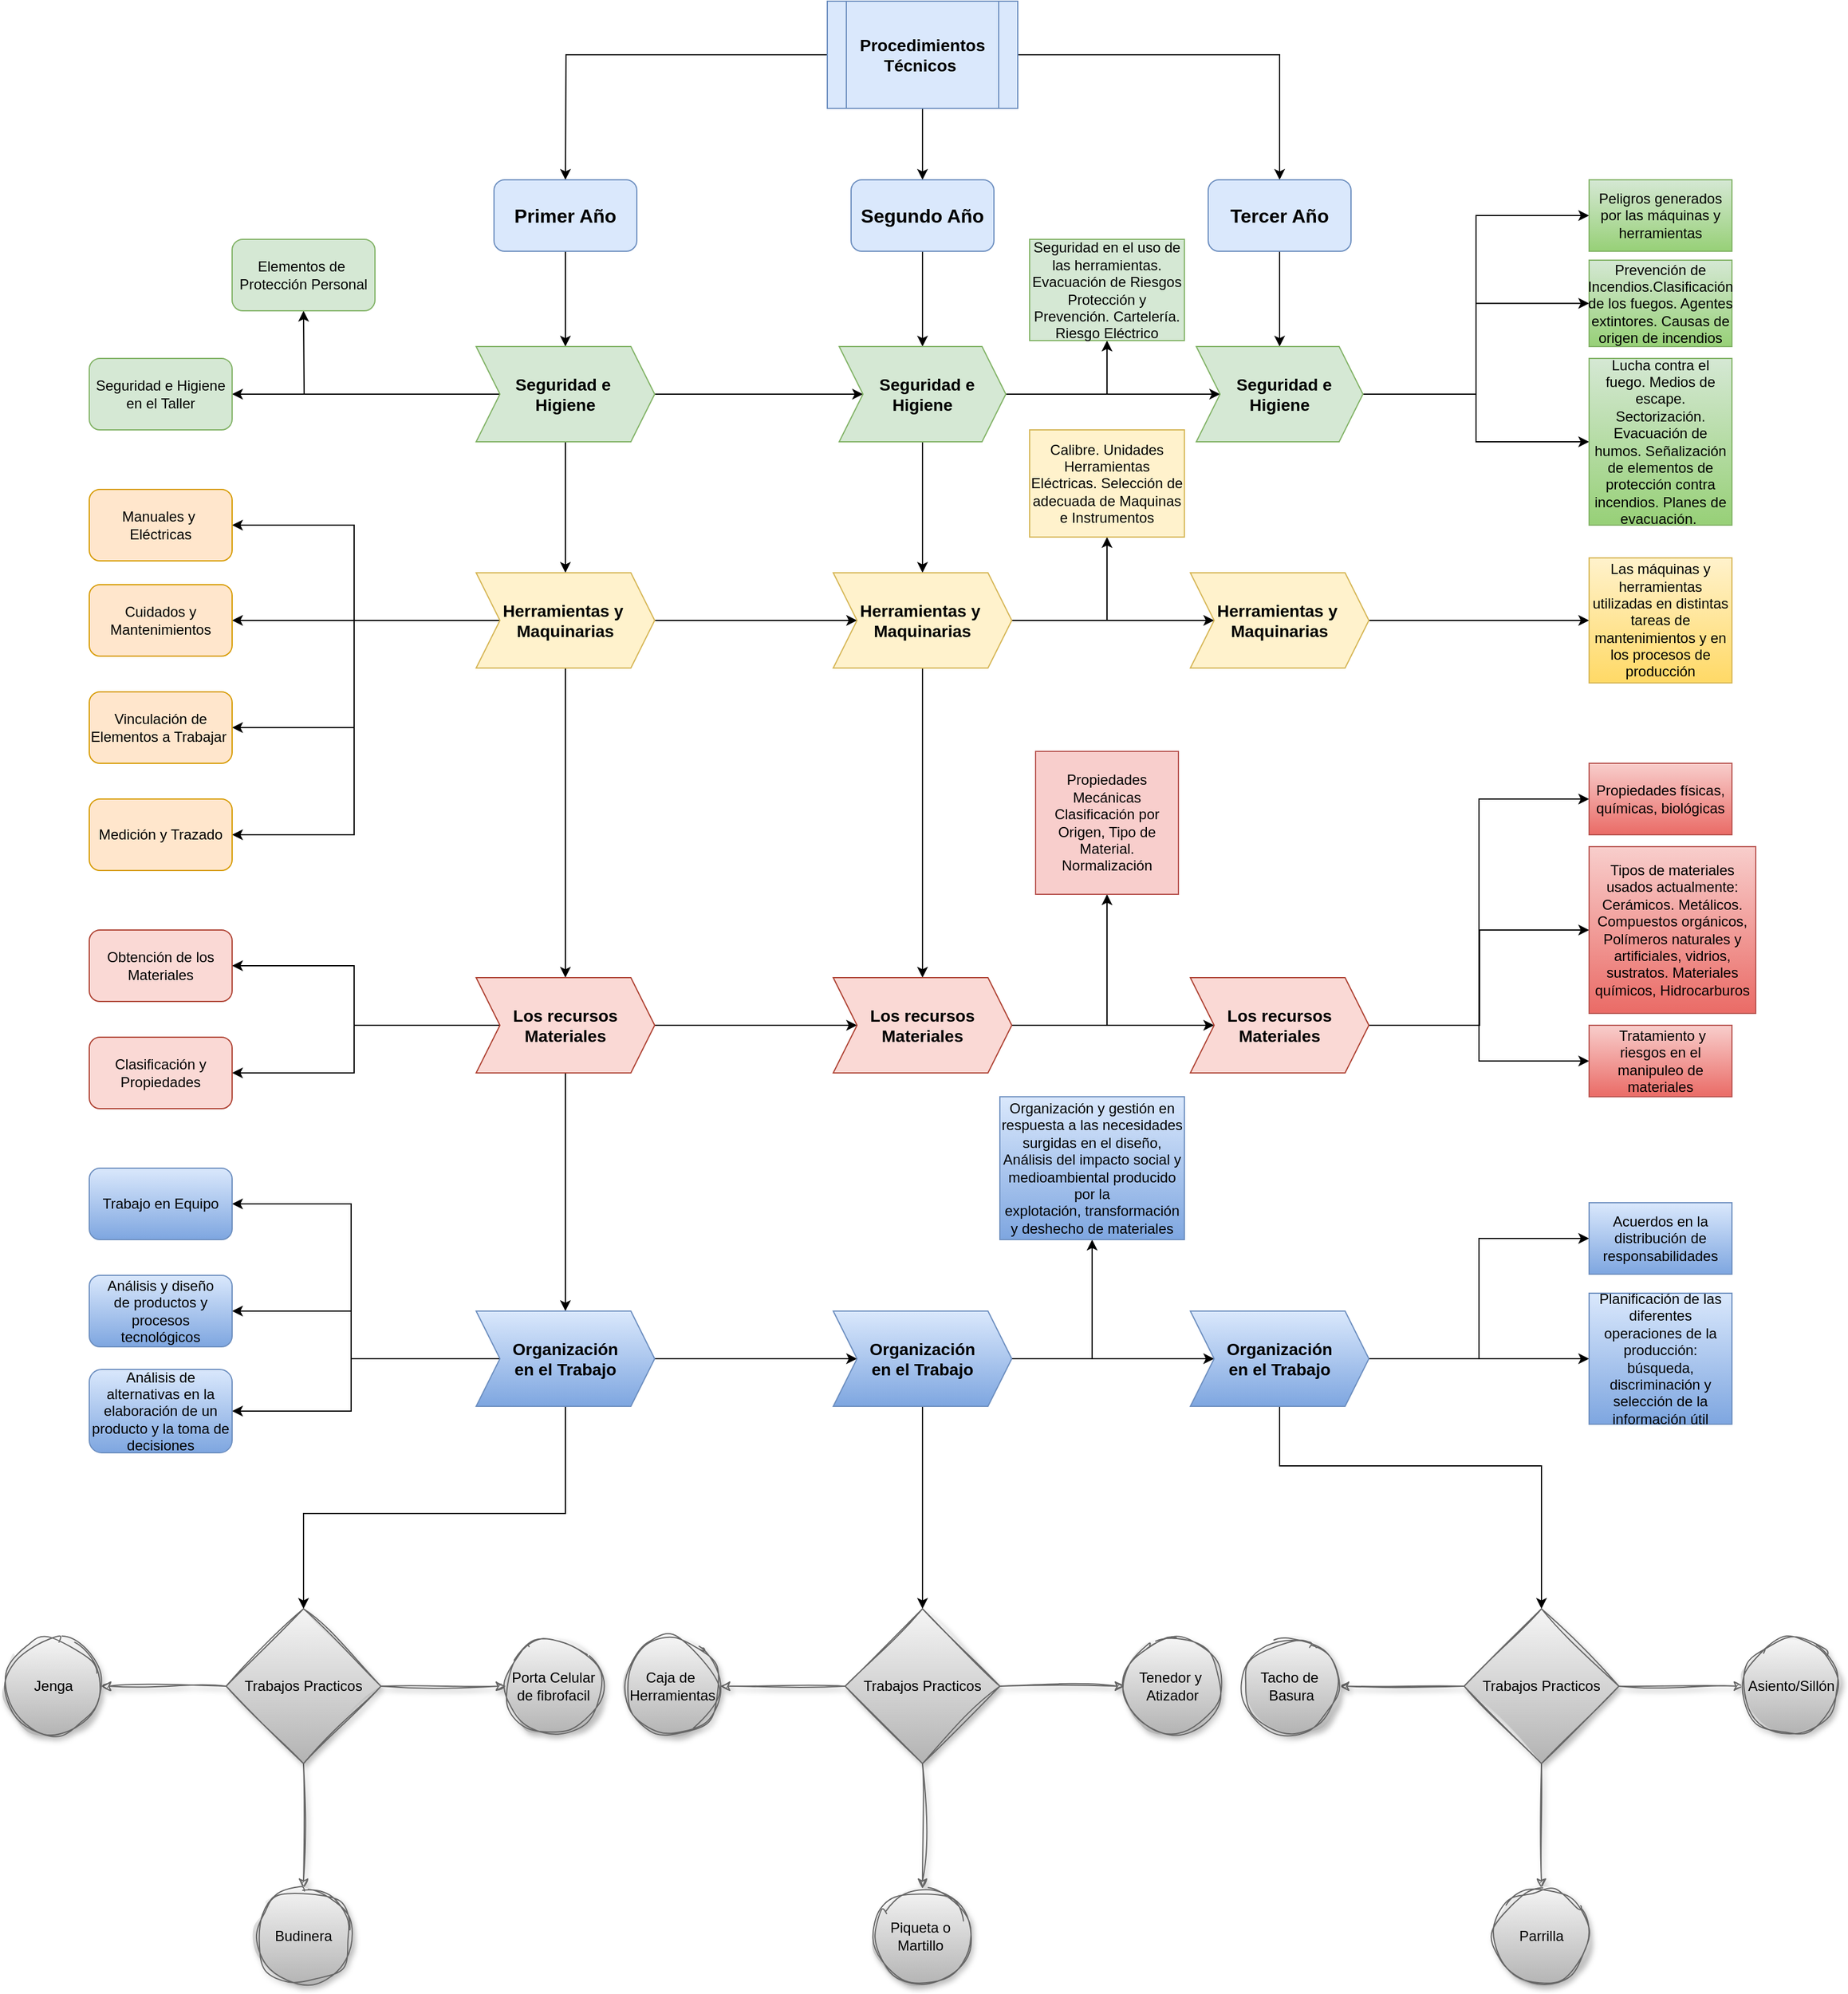<mxfile version="24.0.5" type="device">
  <diagram name="Página-1" id="IAsfNTabQoRcnqSvybvw">
    <mxGraphModel dx="3341" dy="1217" grid="1" gridSize="10" guides="1" tooltips="1" connect="1" arrows="1" fold="1" page="1" pageScale="1" pageWidth="827" pageHeight="1169" background="none" math="0" shadow="0">
      <root>
        <mxCell id="0" />
        <mxCell id="1" parent="0" />
        <mxCell id="_0hRWhvat12emm41GTX_-7" style="edgeStyle=orthogonalEdgeStyle;rounded=0;orthogonalLoop=1;jettySize=auto;html=1;entryX=0.5;entryY=0;entryDx=0;entryDy=0;" edge="1" parent="1" source="_0hRWhvat12emm41GTX_-5">
          <mxGeometry relative="1" as="geometry">
            <mxPoint x="120" y="250" as="targetPoint" />
          </mxGeometry>
        </mxCell>
        <mxCell id="_0hRWhvat12emm41GTX_-11" style="edgeStyle=orthogonalEdgeStyle;rounded=0;orthogonalLoop=1;jettySize=auto;html=1;entryX=0.5;entryY=0;entryDx=0;entryDy=0;" edge="1" parent="1" source="_0hRWhvat12emm41GTX_-5" target="_0hRWhvat12emm41GTX_-10">
          <mxGeometry relative="1" as="geometry" />
        </mxCell>
        <mxCell id="_0hRWhvat12emm41GTX_-12" style="edgeStyle=orthogonalEdgeStyle;rounded=0;orthogonalLoop=1;jettySize=auto;html=1;entryX=0.5;entryY=0;entryDx=0;entryDy=0;" edge="1" parent="1" source="_0hRWhvat12emm41GTX_-5" target="_0hRWhvat12emm41GTX_-9">
          <mxGeometry relative="1" as="geometry" />
        </mxCell>
        <mxCell id="_0hRWhvat12emm41GTX_-5" value="&lt;h3&gt;Procedimientos&lt;br&gt;Técnicos&amp;nbsp;&lt;/h3&gt;" style="shape=process;whiteSpace=wrap;html=1;backgroundOutline=1;fillColor=#dae8fc;strokeColor=#6c8ebf;" vertex="1" parent="1">
          <mxGeometry x="340" y="100" width="160" height="90" as="geometry" />
        </mxCell>
        <mxCell id="_0hRWhvat12emm41GTX_-14" value="" style="edgeStyle=orthogonalEdgeStyle;rounded=0;orthogonalLoop=1;jettySize=auto;html=1;" edge="1" parent="1" source="_0hRWhvat12emm41GTX_-8">
          <mxGeometry relative="1" as="geometry">
            <mxPoint x="120" y="390" as="targetPoint" />
          </mxGeometry>
        </mxCell>
        <mxCell id="_0hRWhvat12emm41GTX_-8" value="&lt;h4&gt;&lt;font style=&quot;font-size: 16px;&quot;&gt;Primer Año&lt;/font&gt;&lt;/h4&gt;" style="rounded=1;whiteSpace=wrap;html=1;fillColor=#dae8fc;strokeColor=#6c8ebf;" vertex="1" parent="1">
          <mxGeometry x="60" y="250" width="120" height="60" as="geometry" />
        </mxCell>
        <mxCell id="_0hRWhvat12emm41GTX_-19" value="" style="edgeStyle=orthogonalEdgeStyle;rounded=0;orthogonalLoop=1;jettySize=auto;html=1;" edge="1" parent="1" source="_0hRWhvat12emm41GTX_-9" target="_0hRWhvat12emm41GTX_-16">
          <mxGeometry relative="1" as="geometry" />
        </mxCell>
        <mxCell id="_0hRWhvat12emm41GTX_-9" value="&lt;h4&gt;&lt;font style=&quot;font-size: 16px;&quot;&gt;Segundo Año&lt;/font&gt;&lt;/h4&gt;" style="rounded=1;whiteSpace=wrap;html=1;fillColor=#dae8fc;strokeColor=#6c8ebf;" vertex="1" parent="1">
          <mxGeometry x="360" y="250" width="120" height="60" as="geometry" />
        </mxCell>
        <mxCell id="_0hRWhvat12emm41GTX_-85" value="" style="edgeStyle=orthogonalEdgeStyle;rounded=0;orthogonalLoop=1;jettySize=auto;html=1;" edge="1" parent="1" source="_0hRWhvat12emm41GTX_-10" target="_0hRWhvat12emm41GTX_-84">
          <mxGeometry relative="1" as="geometry" />
        </mxCell>
        <mxCell id="_0hRWhvat12emm41GTX_-10" value="&lt;h4&gt;&lt;font style=&quot;font-size: 16px;&quot;&gt;Tercer Año&lt;/font&gt;&lt;/h4&gt;" style="rounded=1;whiteSpace=wrap;html=1;fillColor=#dae8fc;strokeColor=#6c8ebf;" vertex="1" parent="1">
          <mxGeometry x="660" y="250" width="120" height="60" as="geometry" />
        </mxCell>
        <mxCell id="_0hRWhvat12emm41GTX_-22" value="" style="edgeStyle=orthogonalEdgeStyle;rounded=0;orthogonalLoop=1;jettySize=auto;html=1;" edge="1" parent="1" source="_0hRWhvat12emm41GTX_-15">
          <mxGeometry relative="1" as="geometry">
            <mxPoint x="-100" y="360" as="targetPoint" />
          </mxGeometry>
        </mxCell>
        <mxCell id="_0hRWhvat12emm41GTX_-27" style="edgeStyle=orthogonalEdgeStyle;rounded=0;orthogonalLoop=1;jettySize=auto;html=1;" edge="1" parent="1" source="_0hRWhvat12emm41GTX_-15" target="_0hRWhvat12emm41GTX_-26">
          <mxGeometry relative="1" as="geometry" />
        </mxCell>
        <mxCell id="_0hRWhvat12emm41GTX_-29" value="" style="edgeStyle=orthogonalEdgeStyle;rounded=0;orthogonalLoop=1;jettySize=auto;html=1;" edge="1" parent="1" source="_0hRWhvat12emm41GTX_-15" target="_0hRWhvat12emm41GTX_-28">
          <mxGeometry relative="1" as="geometry" />
        </mxCell>
        <mxCell id="_0hRWhvat12emm41GTX_-30" style="edgeStyle=orthogonalEdgeStyle;rounded=0;orthogonalLoop=1;jettySize=auto;html=1;" edge="1" parent="1" source="_0hRWhvat12emm41GTX_-15" target="_0hRWhvat12emm41GTX_-16">
          <mxGeometry relative="1" as="geometry" />
        </mxCell>
        <mxCell id="_0hRWhvat12emm41GTX_-15" value="&lt;div style=&quot;font-size: 14px;&quot;&gt;&lt;b&gt;Seguridad e&amp;nbsp;&lt;/b&gt;&lt;/div&gt;&lt;div style=&quot;font-size: 14px;&quot;&gt;&lt;b&gt;Higiene&lt;/b&gt;&lt;/div&gt;" style="shape=step;perimeter=stepPerimeter;whiteSpace=wrap;html=1;fixedSize=1;align=center;fillColor=#d5e8d4;strokeColor=#82b366;" vertex="1" parent="1">
          <mxGeometry x="45" y="390" width="150" height="80" as="geometry" />
        </mxCell>
        <mxCell id="_0hRWhvat12emm41GTX_-31" style="edgeStyle=orthogonalEdgeStyle;rounded=0;orthogonalLoop=1;jettySize=auto;html=1;entryX=0;entryY=0.5;entryDx=0;entryDy=0;" edge="1" parent="1" source="_0hRWhvat12emm41GTX_-16" target="_0hRWhvat12emm41GTX_-84">
          <mxGeometry relative="1" as="geometry">
            <mxPoint x="660" y="430" as="targetPoint" />
          </mxGeometry>
        </mxCell>
        <mxCell id="_0hRWhvat12emm41GTX_-43" style="edgeStyle=orthogonalEdgeStyle;rounded=0;orthogonalLoop=1;jettySize=auto;html=1;" edge="1" parent="1" source="_0hRWhvat12emm41GTX_-16" target="_0hRWhvat12emm41GTX_-33">
          <mxGeometry relative="1" as="geometry" />
        </mxCell>
        <mxCell id="_0hRWhvat12emm41GTX_-58" value="" style="edgeStyle=orthogonalEdgeStyle;rounded=0;orthogonalLoop=1;jettySize=auto;html=1;" edge="1" parent="1" source="_0hRWhvat12emm41GTX_-16" target="_0hRWhvat12emm41GTX_-51">
          <mxGeometry relative="1" as="geometry" />
        </mxCell>
        <mxCell id="_0hRWhvat12emm41GTX_-16" value="&lt;div style=&quot;font-size: 14px;&quot;&gt;&lt;span style=&quot;background-color: initial;&quot;&gt;&lt;b&gt;&amp;nbsp; Seguridad e Higiene&lt;/b&gt;&lt;/span&gt;&lt;/div&gt;" style="shape=step;perimeter=stepPerimeter;whiteSpace=wrap;html=1;fixedSize=1;fillColor=#d5e8d4;strokeColor=#82b366;" vertex="1" parent="1">
          <mxGeometry x="350" y="390" width="140" height="80" as="geometry" />
        </mxCell>
        <mxCell id="_0hRWhvat12emm41GTX_-23" value="Elementos de&amp;nbsp;&lt;br&gt;Protección Personal" style="rounded=1;whiteSpace=wrap;html=1;fillColor=#d5e8d4;strokeColor=#82b366;" vertex="1" parent="1">
          <mxGeometry x="-160" y="300" width="120" height="60" as="geometry" />
        </mxCell>
        <mxCell id="_0hRWhvat12emm41GTX_-26" value="Seguridad e Higiene&lt;br&gt;en el Taller" style="rounded=1;whiteSpace=wrap;html=1;fillColor=#d5e8d4;strokeColor=#82b366;" vertex="1" parent="1">
          <mxGeometry x="-280" y="400" width="120" height="60" as="geometry" />
        </mxCell>
        <mxCell id="_0hRWhvat12emm41GTX_-41" style="edgeStyle=orthogonalEdgeStyle;rounded=0;orthogonalLoop=1;jettySize=auto;html=1;" edge="1" parent="1" source="_0hRWhvat12emm41GTX_-28" target="_0hRWhvat12emm41GTX_-38">
          <mxGeometry relative="1" as="geometry" />
        </mxCell>
        <mxCell id="_0hRWhvat12emm41GTX_-42" style="edgeStyle=orthogonalEdgeStyle;rounded=0;orthogonalLoop=1;jettySize=auto;html=1;entryX=1;entryY=0.5;entryDx=0;entryDy=0;" edge="1" parent="1" source="_0hRWhvat12emm41GTX_-28" target="_0hRWhvat12emm41GTX_-39">
          <mxGeometry relative="1" as="geometry" />
        </mxCell>
        <mxCell id="_0hRWhvat12emm41GTX_-48" style="edgeStyle=orthogonalEdgeStyle;rounded=0;orthogonalLoop=1;jettySize=auto;html=1;entryX=0.5;entryY=0;entryDx=0;entryDy=0;" edge="1" parent="1" source="_0hRWhvat12emm41GTX_-28" target="_0hRWhvat12emm41GTX_-45">
          <mxGeometry relative="1" as="geometry" />
        </mxCell>
        <mxCell id="_0hRWhvat12emm41GTX_-49" style="edgeStyle=orthogonalEdgeStyle;rounded=0;orthogonalLoop=1;jettySize=auto;html=1;entryX=1;entryY=0.5;entryDx=0;entryDy=0;" edge="1" parent="1" source="_0hRWhvat12emm41GTX_-28" target="_0hRWhvat12emm41GTX_-37">
          <mxGeometry relative="1" as="geometry" />
        </mxCell>
        <mxCell id="_0hRWhvat12emm41GTX_-52" value="" style="edgeStyle=orthogonalEdgeStyle;rounded=0;orthogonalLoop=1;jettySize=auto;html=1;" edge="1" parent="1" source="_0hRWhvat12emm41GTX_-28" target="_0hRWhvat12emm41GTX_-51">
          <mxGeometry relative="1" as="geometry" />
        </mxCell>
        <mxCell id="_0hRWhvat12emm41GTX_-79" style="edgeStyle=orthogonalEdgeStyle;rounded=0;orthogonalLoop=1;jettySize=auto;html=1;entryX=1;entryY=0.5;entryDx=0;entryDy=0;" edge="1" parent="1" source="_0hRWhvat12emm41GTX_-28" target="_0hRWhvat12emm41GTX_-78">
          <mxGeometry relative="1" as="geometry" />
        </mxCell>
        <mxCell id="_0hRWhvat12emm41GTX_-28" value="&lt;div style=&quot;font-size: 14px;&quot;&gt;&lt;b&gt;Herramientas y&amp;nbsp;&lt;br&gt;Maquinarias&lt;/b&gt;&lt;/div&gt;" style="shape=step;perimeter=stepPerimeter;whiteSpace=wrap;html=1;fixedSize=1;align=center;fillColor=#fff2cc;strokeColor=#d6b656;" vertex="1" parent="1">
          <mxGeometry x="45" y="580" width="150" height="80" as="geometry" />
        </mxCell>
        <mxCell id="_0hRWhvat12emm41GTX_-33" value="Seguridad en el uso de las herramientas. Evacuación de Riesgos&lt;div&gt;Protección y Prevención.&amp;nbsp;&lt;span style=&quot;background-color: initial;&quot;&gt;Cartelería.&lt;/span&gt;&lt;/div&gt;&lt;div&gt;Riesgo Eléctrico&lt;/div&gt;" style="rounded=0;whiteSpace=wrap;html=1;fillColor=#d5e8d4;strokeColor=#82b366;" vertex="1" parent="1">
          <mxGeometry x="510" y="300" width="130" height="85" as="geometry" />
        </mxCell>
        <mxCell id="_0hRWhvat12emm41GTX_-37" value="Manuales y&amp;nbsp;&lt;br&gt;Eléctricas" style="rounded=1;whiteSpace=wrap;html=1;fillColor=#ffe6cc;strokeColor=#d79b00;" vertex="1" parent="1">
          <mxGeometry x="-280" y="510" width="120" height="60" as="geometry" />
        </mxCell>
        <mxCell id="_0hRWhvat12emm41GTX_-38" value="Cuidados y Mantenimientos" style="rounded=1;whiteSpace=wrap;html=1;fillColor=#ffe6cc;strokeColor=#d79b00;" vertex="1" parent="1">
          <mxGeometry x="-280" y="590" width="120" height="60" as="geometry" />
        </mxCell>
        <mxCell id="_0hRWhvat12emm41GTX_-39" value="Vinculación de Elementos a Trabajar&amp;nbsp;" style="rounded=1;whiteSpace=wrap;html=1;fillColor=#ffe6cc;strokeColor=#d79b00;" vertex="1" parent="1">
          <mxGeometry x="-280" y="680" width="120" height="60" as="geometry" />
        </mxCell>
        <mxCell id="_0hRWhvat12emm41GTX_-54" value="" style="edgeStyle=orthogonalEdgeStyle;rounded=0;orthogonalLoop=1;jettySize=auto;html=1;" edge="1" parent="1" source="_0hRWhvat12emm41GTX_-45" target="_0hRWhvat12emm41GTX_-53">
          <mxGeometry relative="1" as="geometry" />
        </mxCell>
        <mxCell id="_0hRWhvat12emm41GTX_-57" style="edgeStyle=orthogonalEdgeStyle;rounded=0;orthogonalLoop=1;jettySize=auto;html=1;" edge="1" parent="1" source="_0hRWhvat12emm41GTX_-45" target="_0hRWhvat12emm41GTX_-56">
          <mxGeometry relative="1" as="geometry" />
        </mxCell>
        <mxCell id="_0hRWhvat12emm41GTX_-60" value="" style="edgeStyle=orthogonalEdgeStyle;rounded=0;orthogonalLoop=1;jettySize=auto;html=1;" edge="1" parent="1" source="_0hRWhvat12emm41GTX_-45" target="_0hRWhvat12emm41GTX_-59">
          <mxGeometry relative="1" as="geometry" />
        </mxCell>
        <mxCell id="_0hRWhvat12emm41GTX_-63" value="" style="edgeStyle=orthogonalEdgeStyle;rounded=0;orthogonalLoop=1;jettySize=auto;html=1;" edge="1" parent="1" source="_0hRWhvat12emm41GTX_-45" target="_0hRWhvat12emm41GTX_-62">
          <mxGeometry relative="1" as="geometry" />
        </mxCell>
        <mxCell id="_0hRWhvat12emm41GTX_-45" value="&lt;div style=&quot;font-size: 14px;&quot;&gt;&lt;b&gt;Los recursos Materiales&lt;/b&gt;&lt;/div&gt;" style="shape=step;perimeter=stepPerimeter;whiteSpace=wrap;html=1;fixedSize=1;align=center;fillColor=#fad9d5;strokeColor=#ae4132;" vertex="1" parent="1">
          <mxGeometry x="45" y="920" width="150" height="80" as="geometry" />
        </mxCell>
        <mxCell id="_0hRWhvat12emm41GTX_-61" style="edgeStyle=orthogonalEdgeStyle;rounded=0;orthogonalLoop=1;jettySize=auto;html=1;entryX=0.5;entryY=0;entryDx=0;entryDy=0;" edge="1" parent="1" source="_0hRWhvat12emm41GTX_-51" target="_0hRWhvat12emm41GTX_-59">
          <mxGeometry relative="1" as="geometry" />
        </mxCell>
        <mxCell id="_0hRWhvat12emm41GTX_-77" value="" style="edgeStyle=orthogonalEdgeStyle;rounded=0;orthogonalLoop=1;jettySize=auto;html=1;" edge="1" parent="1" source="_0hRWhvat12emm41GTX_-51" target="_0hRWhvat12emm41GTX_-76">
          <mxGeometry relative="1" as="geometry" />
        </mxCell>
        <mxCell id="_0hRWhvat12emm41GTX_-82" style="edgeStyle=orthogonalEdgeStyle;rounded=0;orthogonalLoop=1;jettySize=auto;html=1;entryX=0;entryY=0.5;entryDx=0;entryDy=0;" edge="1" parent="1" source="_0hRWhvat12emm41GTX_-51" target="_0hRWhvat12emm41GTX_-81">
          <mxGeometry relative="1" as="geometry" />
        </mxCell>
        <mxCell id="_0hRWhvat12emm41GTX_-51" value="&lt;div style=&quot;font-size: 14px;&quot;&gt;&lt;b&gt;Herramientas y&amp;nbsp;&lt;br&gt;Maquinarias&lt;/b&gt;&lt;/div&gt;" style="shape=step;perimeter=stepPerimeter;whiteSpace=wrap;html=1;fixedSize=1;align=center;fillColor=#fff2cc;strokeColor=#d6b656;" vertex="1" parent="1">
          <mxGeometry x="345" y="580" width="150" height="80" as="geometry" />
        </mxCell>
        <mxCell id="_0hRWhvat12emm41GTX_-53" value="Obtención de los Materiales" style="rounded=1;whiteSpace=wrap;html=1;fillColor=#fad9d5;strokeColor=#ae4132;" vertex="1" parent="1">
          <mxGeometry x="-280" y="880" width="120" height="60" as="geometry" />
        </mxCell>
        <mxCell id="_0hRWhvat12emm41GTX_-56" value="Clasificación y Propiedades" style="rounded=1;whiteSpace=wrap;html=1;fillColor=#fad9d5;strokeColor=#ae4132;" vertex="1" parent="1">
          <mxGeometry x="-280" y="970" width="120" height="60" as="geometry" />
        </mxCell>
        <mxCell id="_0hRWhvat12emm41GTX_-88" value="" style="edgeStyle=orthogonalEdgeStyle;rounded=0;orthogonalLoop=1;jettySize=auto;html=1;" edge="1" parent="1" source="_0hRWhvat12emm41GTX_-59" target="_0hRWhvat12emm41GTX_-87">
          <mxGeometry relative="1" as="geometry" />
        </mxCell>
        <mxCell id="_0hRWhvat12emm41GTX_-90" style="edgeStyle=orthogonalEdgeStyle;rounded=0;orthogonalLoop=1;jettySize=auto;html=1;" edge="1" parent="1" source="_0hRWhvat12emm41GTX_-59" target="_0hRWhvat12emm41GTX_-89">
          <mxGeometry relative="1" as="geometry" />
        </mxCell>
        <mxCell id="_0hRWhvat12emm41GTX_-59" value="&lt;div style=&quot;font-size: 14px;&quot;&gt;&lt;b&gt;Los recursos Materiales&lt;/b&gt;&lt;/div&gt;" style="shape=step;perimeter=stepPerimeter;whiteSpace=wrap;html=1;fixedSize=1;align=center;fillColor=#fad9d5;strokeColor=#ae4132;" vertex="1" parent="1">
          <mxGeometry x="345" y="920" width="150" height="80" as="geometry" />
        </mxCell>
        <mxCell id="_0hRWhvat12emm41GTX_-65" value="" style="edgeStyle=orthogonalEdgeStyle;rounded=0;orthogonalLoop=1;jettySize=auto;html=1;" edge="1" parent="1" target="_0hRWhvat12emm41GTX_-64">
          <mxGeometry relative="1" as="geometry">
            <mxPoint x="64.971" y="1270.059" as="sourcePoint" />
            <Array as="points">
              <mxPoint x="65" y="1240" />
              <mxPoint x="-60" y="1240" />
              <mxPoint x="-60" y="1110" />
            </Array>
          </mxGeometry>
        </mxCell>
        <mxCell id="_0hRWhvat12emm41GTX_-71" value="" style="edgeStyle=orthogonalEdgeStyle;rounded=0;orthogonalLoop=1;jettySize=auto;html=1;" edge="1" parent="1" source="_0hRWhvat12emm41GTX_-62" target="_0hRWhvat12emm41GTX_-68">
          <mxGeometry relative="1" as="geometry">
            <Array as="points">
              <mxPoint x="120" y="1370" />
              <mxPoint x="-100" y="1370" />
            </Array>
          </mxGeometry>
        </mxCell>
        <mxCell id="_0hRWhvat12emm41GTX_-93" style="edgeStyle=orthogonalEdgeStyle;rounded=0;orthogonalLoop=1;jettySize=auto;html=1;" edge="1" parent="1" source="_0hRWhvat12emm41GTX_-62" target="_0hRWhvat12emm41GTX_-91">
          <mxGeometry relative="1" as="geometry" />
        </mxCell>
        <mxCell id="_0hRWhvat12emm41GTX_-95" style="edgeStyle=orthogonalEdgeStyle;rounded=0;orthogonalLoop=1;jettySize=auto;html=1;entryX=1;entryY=0.5;entryDx=0;entryDy=0;" edge="1" parent="1" target="_0hRWhvat12emm41GTX_-66">
          <mxGeometry relative="1" as="geometry">
            <mxPoint x="64.971" y="1270.059" as="sourcePoint" />
            <Array as="points">
              <mxPoint x="65" y="1240" />
              <mxPoint x="-60" y="1240" />
              <mxPoint x="-60" y="1200" />
            </Array>
          </mxGeometry>
        </mxCell>
        <mxCell id="_0hRWhvat12emm41GTX_-96" style="edgeStyle=orthogonalEdgeStyle;rounded=0;orthogonalLoop=1;jettySize=auto;html=1;" edge="1" parent="1" target="_0hRWhvat12emm41GTX_-67">
          <mxGeometry relative="1" as="geometry">
            <mxPoint x="64.971" y="1270.059" as="sourcePoint" />
            <Array as="points">
              <mxPoint x="65" y="1240" />
              <mxPoint x="-60" y="1240" />
              <mxPoint x="-60" y="1284" />
            </Array>
          </mxGeometry>
        </mxCell>
        <mxCell id="_0hRWhvat12emm41GTX_-62" value="&lt;div style=&quot;font-size: 14px;&quot;&gt;&lt;b&gt;Organización &lt;br&gt;en el Trabajo&lt;/b&gt;&lt;/div&gt;" style="shape=step;perimeter=stepPerimeter;whiteSpace=wrap;html=1;fixedSize=1;align=center;fillColor=#dae8fc;strokeColor=#6c8ebf;gradientColor=#7ea6e0;" vertex="1" parent="1">
          <mxGeometry x="45" y="1200" width="150" height="80" as="geometry" />
        </mxCell>
        <mxCell id="_0hRWhvat12emm41GTX_-64" value="Trabajo en Equipo" style="rounded=1;whiteSpace=wrap;html=1;fillColor=#dae8fc;strokeColor=#6c8ebf;gradientColor=#7ea6e0;" vertex="1" parent="1">
          <mxGeometry x="-280" y="1080" width="120" height="60" as="geometry" />
        </mxCell>
        <mxCell id="_0hRWhvat12emm41GTX_-66" value="&lt;br&gt;Análisis y diseño&lt;br&gt;de productos y procesos tecnológicos&lt;div&gt;&lt;br/&gt;&lt;/div&gt;" style="rounded=1;whiteSpace=wrap;html=1;align=center;fillColor=#dae8fc;gradientColor=#7ea6e0;strokeColor=#6c8ebf;" vertex="1" parent="1">
          <mxGeometry x="-280" y="1170" width="120" height="60" as="geometry" />
        </mxCell>
        <mxCell id="_0hRWhvat12emm41GTX_-67" value="&lt;div&gt;&lt;span style=&quot;background-color: initial;&quot;&gt;Análisis de alternativas en la elaboración de un&lt;/span&gt;&lt;br&gt;&lt;/div&gt;producto y la toma de decisiones" style="rounded=1;whiteSpace=wrap;html=1;fillColor=#dae8fc;gradientColor=#7ea6e0;strokeColor=#6c8ebf;" vertex="1" parent="1">
          <mxGeometry x="-280" y="1249" width="120" height="70" as="geometry" />
        </mxCell>
        <mxCell id="_0hRWhvat12emm41GTX_-70" value="" style="edgeStyle=orthogonalEdgeStyle;rounded=0;orthogonalLoop=1;jettySize=auto;html=1;fillColor=#f5f5f5;strokeColor=#666666;gradientColor=#b3b3b3;sketch=1;curveFitting=1;jiggle=2;shadow=1;" edge="1" parent="1" source="_0hRWhvat12emm41GTX_-68" target="_0hRWhvat12emm41GTX_-69">
          <mxGeometry relative="1" as="geometry" />
        </mxCell>
        <mxCell id="_0hRWhvat12emm41GTX_-73" value="" style="edgeStyle=orthogonalEdgeStyle;rounded=0;orthogonalLoop=1;jettySize=auto;html=1;fillColor=#f5f5f5;strokeColor=#666666;gradientColor=#b3b3b3;sketch=1;curveFitting=1;jiggle=2;shadow=1;" edge="1" parent="1" source="_0hRWhvat12emm41GTX_-68" target="_0hRWhvat12emm41GTX_-72">
          <mxGeometry relative="1" as="geometry" />
        </mxCell>
        <mxCell id="_0hRWhvat12emm41GTX_-75" value="" style="edgeStyle=orthogonalEdgeStyle;rounded=0;orthogonalLoop=1;jettySize=auto;html=1;fillColor=#f5f5f5;strokeColor=#666666;gradientColor=#b3b3b3;sketch=1;curveFitting=1;jiggle=2;shadow=1;" edge="1" parent="1" source="_0hRWhvat12emm41GTX_-68" target="_0hRWhvat12emm41GTX_-74">
          <mxGeometry relative="1" as="geometry" />
        </mxCell>
        <mxCell id="_0hRWhvat12emm41GTX_-68" value="Trabajos Practicos" style="rhombus;whiteSpace=wrap;html=1;fillColor=#f5f5f5;strokeColor=#666666;gradientColor=#b3b3b3;sketch=1;curveFitting=1;jiggle=2;shadow=1;" vertex="1" parent="1">
          <mxGeometry x="-165" y="1450" width="130" height="130" as="geometry" />
        </mxCell>
        <mxCell id="_0hRWhvat12emm41GTX_-69" value="Jenga" style="ellipse;whiteSpace=wrap;html=1;fillColor=#f5f5f5;strokeColor=#666666;gradientColor=#b3b3b3;sketch=1;curveFitting=1;jiggle=2;shadow=1;" vertex="1" parent="1">
          <mxGeometry x="-350" y="1475" width="80" height="80" as="geometry" />
        </mxCell>
        <mxCell id="_0hRWhvat12emm41GTX_-72" value="Budinera" style="ellipse;whiteSpace=wrap;html=1;fillColor=#f5f5f5;strokeColor=#666666;gradientColor=#b3b3b3;sketch=1;curveFitting=1;jiggle=2;shadow=1;" vertex="1" parent="1">
          <mxGeometry x="-140" y="1685" width="80" height="80" as="geometry" />
        </mxCell>
        <mxCell id="_0hRWhvat12emm41GTX_-74" value="Porta Celular&lt;div&gt;de fibrofacil&lt;/div&gt;" style="ellipse;whiteSpace=wrap;html=1;fillColor=#f5f5f5;strokeColor=#666666;gradientColor=#b3b3b3;sketch=1;curveFitting=1;jiggle=2;shadow=1;" vertex="1" parent="1">
          <mxGeometry x="70" y="1475" width="80" height="80" as="geometry" />
        </mxCell>
        <mxCell id="_0hRWhvat12emm41GTX_-76" value="Calibre. Unidades Herramientas Eléctricas. Selección de adecuada de Maquinas e Instrumentos" style="whiteSpace=wrap;html=1;fillColor=#fff2cc;strokeColor=#d6b656;" vertex="1" parent="1">
          <mxGeometry x="510" y="460" width="130" height="90" as="geometry" />
        </mxCell>
        <mxCell id="_0hRWhvat12emm41GTX_-78" value="Medición y Trazado" style="rounded=1;whiteSpace=wrap;html=1;fillColor=#ffe6cc;strokeColor=#d79b00;" vertex="1" parent="1">
          <mxGeometry x="-280" y="770" width="120" height="60" as="geometry" />
        </mxCell>
        <mxCell id="_0hRWhvat12emm41GTX_-127" style="edgeStyle=orthogonalEdgeStyle;rounded=0;orthogonalLoop=1;jettySize=auto;html=1;" edge="1" parent="1" source="_0hRWhvat12emm41GTX_-81" target="_0hRWhvat12emm41GTX_-126">
          <mxGeometry relative="1" as="geometry" />
        </mxCell>
        <mxCell id="_0hRWhvat12emm41GTX_-81" value="&lt;div style=&quot;font-size: 14px;&quot;&gt;&lt;b&gt;Herramientas y&amp;nbsp;&lt;br&gt;Maquinarias&lt;/b&gt;&lt;/div&gt;" style="shape=step;perimeter=stepPerimeter;whiteSpace=wrap;html=1;fixedSize=1;align=center;fillColor=#fff2cc;strokeColor=#d6b656;" vertex="1" parent="1">
          <mxGeometry x="645" y="580" width="150" height="80" as="geometry" />
        </mxCell>
        <mxCell id="_0hRWhvat12emm41GTX_-123" style="edgeStyle=orthogonalEdgeStyle;rounded=0;orthogonalLoop=1;jettySize=auto;html=1;entryX=0;entryY=0.5;entryDx=0;entryDy=0;" edge="1" parent="1" source="_0hRWhvat12emm41GTX_-84" target="_0hRWhvat12emm41GTX_-116">
          <mxGeometry relative="1" as="geometry" />
        </mxCell>
        <mxCell id="_0hRWhvat12emm41GTX_-124" style="edgeStyle=orthogonalEdgeStyle;rounded=0;orthogonalLoop=1;jettySize=auto;html=1;" edge="1" parent="1" source="_0hRWhvat12emm41GTX_-84" target="_0hRWhvat12emm41GTX_-117">
          <mxGeometry relative="1" as="geometry" />
        </mxCell>
        <mxCell id="_0hRWhvat12emm41GTX_-125" style="edgeStyle=orthogonalEdgeStyle;rounded=0;orthogonalLoop=1;jettySize=auto;html=1;" edge="1" parent="1" source="_0hRWhvat12emm41GTX_-84" target="_0hRWhvat12emm41GTX_-122">
          <mxGeometry relative="1" as="geometry" />
        </mxCell>
        <mxCell id="_0hRWhvat12emm41GTX_-84" value="&lt;div style=&quot;font-size: 14px;&quot;&gt;&lt;span style=&quot;background-color: initial;&quot;&gt;&lt;b&gt;&amp;nbsp; Seguridad e Higiene&lt;/b&gt;&lt;/span&gt;&lt;/div&gt;" style="shape=step;perimeter=stepPerimeter;whiteSpace=wrap;html=1;fixedSize=1;fillColor=#d5e8d4;strokeColor=#82b366;" vertex="1" parent="1">
          <mxGeometry x="650" y="390" width="140" height="80" as="geometry" />
        </mxCell>
        <mxCell id="_0hRWhvat12emm41GTX_-129" style="edgeStyle=orthogonalEdgeStyle;rounded=0;orthogonalLoop=1;jettySize=auto;html=1;entryX=0;entryY=0.5;entryDx=0;entryDy=0;" edge="1" parent="1" source="_0hRWhvat12emm41GTX_-87" target="_0hRWhvat12emm41GTX_-128">
          <mxGeometry relative="1" as="geometry" />
        </mxCell>
        <mxCell id="_0hRWhvat12emm41GTX_-135" style="edgeStyle=orthogonalEdgeStyle;rounded=0;orthogonalLoop=1;jettySize=auto;html=1;entryX=0;entryY=0.5;entryDx=0;entryDy=0;" edge="1" parent="1" source="_0hRWhvat12emm41GTX_-87" target="_0hRWhvat12emm41GTX_-130">
          <mxGeometry relative="1" as="geometry">
            <Array as="points">
              <mxPoint x="888" y="960" />
              <mxPoint x="888" y="880" />
            </Array>
          </mxGeometry>
        </mxCell>
        <mxCell id="_0hRWhvat12emm41GTX_-136" style="edgeStyle=orthogonalEdgeStyle;rounded=0;orthogonalLoop=1;jettySize=auto;html=1;entryX=0;entryY=0.5;entryDx=0;entryDy=0;" edge="1" parent="1" source="_0hRWhvat12emm41GTX_-87" target="_0hRWhvat12emm41GTX_-134">
          <mxGeometry relative="1" as="geometry" />
        </mxCell>
        <mxCell id="_0hRWhvat12emm41GTX_-87" value="&lt;div style=&quot;font-size: 14px;&quot;&gt;&lt;b&gt;Los recursos Materiales&lt;/b&gt;&lt;/div&gt;" style="shape=step;perimeter=stepPerimeter;whiteSpace=wrap;html=1;fixedSize=1;align=center;fillColor=#fad9d5;strokeColor=#ae4132;" vertex="1" parent="1">
          <mxGeometry x="645" y="920" width="150" height="80" as="geometry" />
        </mxCell>
        <mxCell id="_0hRWhvat12emm41GTX_-89" value="Propiedades Mecánicas Clasificación por Origen, Tipo de Material. Normalización" style="rounded=0;whiteSpace=wrap;html=1;fillColor=#f8cecc;strokeColor=#b85450;" vertex="1" parent="1">
          <mxGeometry x="515" y="730" width="120" height="120" as="geometry" />
        </mxCell>
        <mxCell id="_0hRWhvat12emm41GTX_-94" style="edgeStyle=orthogonalEdgeStyle;rounded=0;orthogonalLoop=1;jettySize=auto;html=1;entryX=0;entryY=0.5;entryDx=0;entryDy=0;" edge="1" parent="1" source="_0hRWhvat12emm41GTX_-91" target="_0hRWhvat12emm41GTX_-92">
          <mxGeometry relative="1" as="geometry" />
        </mxCell>
        <mxCell id="_0hRWhvat12emm41GTX_-99" style="edgeStyle=orthogonalEdgeStyle;rounded=0;orthogonalLoop=1;jettySize=auto;html=1;entryX=0.5;entryY=1;entryDx=0;entryDy=0;" edge="1" parent="1" source="_0hRWhvat12emm41GTX_-91" target="_0hRWhvat12emm41GTX_-98">
          <mxGeometry relative="1" as="geometry">
            <Array as="points">
              <mxPoint x="563" y="1240" />
            </Array>
          </mxGeometry>
        </mxCell>
        <mxCell id="_0hRWhvat12emm41GTX_-107" style="edgeStyle=orthogonalEdgeStyle;rounded=0;orthogonalLoop=1;jettySize=auto;html=1;entryX=0.5;entryY=0;entryDx=0;entryDy=0;" edge="1" parent="1" source="_0hRWhvat12emm41GTX_-91" target="_0hRWhvat12emm41GTX_-103">
          <mxGeometry relative="1" as="geometry" />
        </mxCell>
        <mxCell id="_0hRWhvat12emm41GTX_-91" value="&lt;div style=&quot;font-size: 14px;&quot;&gt;&lt;b&gt;Organización &lt;br&gt;en el Trabajo&lt;/b&gt;&lt;/div&gt;" style="shape=step;perimeter=stepPerimeter;whiteSpace=wrap;html=1;fixedSize=1;align=center;fillColor=#dae8fc;strokeColor=#6c8ebf;gradientColor=#7ea6e0;" vertex="1" parent="1">
          <mxGeometry x="345" y="1200" width="150" height="80" as="geometry" />
        </mxCell>
        <mxCell id="_0hRWhvat12emm41GTX_-139" style="edgeStyle=orthogonalEdgeStyle;rounded=0;orthogonalLoop=1;jettySize=auto;html=1;entryX=0;entryY=0.5;entryDx=0;entryDy=0;" edge="1" parent="1" source="_0hRWhvat12emm41GTX_-92" target="_0hRWhvat12emm41GTX_-137">
          <mxGeometry relative="1" as="geometry" />
        </mxCell>
        <mxCell id="_0hRWhvat12emm41GTX_-141" style="edgeStyle=orthogonalEdgeStyle;rounded=0;orthogonalLoop=1;jettySize=auto;html=1;entryX=0;entryY=0.5;entryDx=0;entryDy=0;" edge="1" parent="1" source="_0hRWhvat12emm41GTX_-92" target="_0hRWhvat12emm41GTX_-138">
          <mxGeometry relative="1" as="geometry" />
        </mxCell>
        <mxCell id="_0hRWhvat12emm41GTX_-142" style="edgeStyle=orthogonalEdgeStyle;rounded=0;orthogonalLoop=1;jettySize=auto;html=1;entryX=0.5;entryY=0;entryDx=0;entryDy=0;" edge="1" parent="1" source="_0hRWhvat12emm41GTX_-92" target="_0hRWhvat12emm41GTX_-111">
          <mxGeometry relative="1" as="geometry">
            <Array as="points">
              <mxPoint x="720" y="1330" />
              <mxPoint x="940" y="1330" />
            </Array>
          </mxGeometry>
        </mxCell>
        <mxCell id="_0hRWhvat12emm41GTX_-92" value="&lt;div style=&quot;font-size: 14px;&quot;&gt;&lt;b&gt;Organización &lt;br&gt;en el Trabajo&lt;/b&gt;&lt;/div&gt;" style="shape=step;perimeter=stepPerimeter;whiteSpace=wrap;html=1;fixedSize=1;align=center;fillColor=#dae8fc;strokeColor=#6c8ebf;gradientColor=#7ea6e0;" vertex="1" parent="1">
          <mxGeometry x="645" y="1200" width="150" height="80" as="geometry" />
        </mxCell>
        <mxCell id="_0hRWhvat12emm41GTX_-98" value="Organización y gestión en respuesta a las necesidades surgidas en el diseño, Análisis del impacto social y medioambiental producido por la&lt;br&gt;explotación, transformación y deshecho de materiales" style="rounded=0;whiteSpace=wrap;html=1;fillColor=#dae8fc;gradientColor=#7ea6e0;strokeColor=#6c8ebf;" vertex="1" parent="1">
          <mxGeometry x="485" y="1020" width="155" height="120" as="geometry" />
        </mxCell>
        <mxCell id="_0hRWhvat12emm41GTX_-100" value="" style="edgeStyle=orthogonalEdgeStyle;rounded=0;orthogonalLoop=1;jettySize=auto;html=1;fillColor=#f5f5f5;strokeColor=#666666;gradientColor=#b3b3b3;sketch=1;curveFitting=1;jiggle=2;shadow=1;" edge="1" parent="1" source="_0hRWhvat12emm41GTX_-103" target="_0hRWhvat12emm41GTX_-104">
          <mxGeometry relative="1" as="geometry" />
        </mxCell>
        <mxCell id="_0hRWhvat12emm41GTX_-101" value="" style="edgeStyle=orthogonalEdgeStyle;rounded=0;orthogonalLoop=1;jettySize=auto;html=1;fillColor=#f5f5f5;strokeColor=#666666;gradientColor=#b3b3b3;sketch=1;curveFitting=1;jiggle=2;shadow=1;" edge="1" parent="1" source="_0hRWhvat12emm41GTX_-103" target="_0hRWhvat12emm41GTX_-105">
          <mxGeometry relative="1" as="geometry" />
        </mxCell>
        <mxCell id="_0hRWhvat12emm41GTX_-102" value="" style="edgeStyle=orthogonalEdgeStyle;rounded=0;orthogonalLoop=1;jettySize=auto;html=1;fillColor=#f5f5f5;strokeColor=#666666;gradientColor=#b3b3b3;sketch=1;curveFitting=1;jiggle=2;shadow=1;" edge="1" parent="1" source="_0hRWhvat12emm41GTX_-103" target="_0hRWhvat12emm41GTX_-106">
          <mxGeometry relative="1" as="geometry" />
        </mxCell>
        <mxCell id="_0hRWhvat12emm41GTX_-103" value="Trabajos Practicos" style="rhombus;whiteSpace=wrap;html=1;fillColor=#f5f5f5;strokeColor=#666666;gradientColor=#b3b3b3;sketch=1;curveFitting=1;jiggle=2;shadow=1;" vertex="1" parent="1">
          <mxGeometry x="355" y="1450" width="130" height="130" as="geometry" />
        </mxCell>
        <mxCell id="_0hRWhvat12emm41GTX_-104" value="Caja de&amp;nbsp;&lt;div&gt;Herramientas&lt;/div&gt;" style="ellipse;whiteSpace=wrap;html=1;fillColor=#f5f5f5;strokeColor=#666666;gradientColor=#b3b3b3;sketch=1;curveFitting=1;jiggle=2;shadow=1;" vertex="1" parent="1">
          <mxGeometry x="170" y="1475" width="80" height="80" as="geometry" />
        </mxCell>
        <mxCell id="_0hRWhvat12emm41GTX_-105" value="Piqueta o&amp;nbsp;&lt;div&gt;Martillo&amp;nbsp;&lt;/div&gt;" style="ellipse;whiteSpace=wrap;html=1;fillColor=#f5f5f5;strokeColor=#666666;gradientColor=#b3b3b3;sketch=1;curveFitting=1;jiggle=2;shadow=1;" vertex="1" parent="1">
          <mxGeometry x="380" y="1685" width="80" height="80" as="geometry" />
        </mxCell>
        <mxCell id="_0hRWhvat12emm41GTX_-106" value="Tenedor y&amp;nbsp;&lt;div&gt;Atizador&lt;/div&gt;" style="ellipse;whiteSpace=wrap;html=1;fillColor=#f5f5f5;strokeColor=#666666;gradientColor=#b3b3b3;sketch=1;curveFitting=1;jiggle=2;shadow=1;" vertex="1" parent="1">
          <mxGeometry x="590" y="1475" width="80" height="80" as="geometry" />
        </mxCell>
        <mxCell id="_0hRWhvat12emm41GTX_-108" value="" style="edgeStyle=orthogonalEdgeStyle;rounded=0;orthogonalLoop=1;jettySize=auto;html=1;fillColor=#f5f5f5;strokeColor=#666666;shadow=1;snapToPoint=0;enumerate=0;comic=0;backgroundOutline=0;metaEdit=0;fixDash=0;gradientColor=#b3b3b3;sketch=1;curveFitting=1;jiggle=2;" edge="1" parent="1" source="_0hRWhvat12emm41GTX_-111" target="_0hRWhvat12emm41GTX_-112">
          <mxGeometry relative="1" as="geometry" />
        </mxCell>
        <mxCell id="_0hRWhvat12emm41GTX_-109" value="" style="edgeStyle=orthogonalEdgeStyle;rounded=0;orthogonalLoop=1;jettySize=auto;html=1;fillColor=#f5f5f5;strokeColor=#666666;shadow=1;snapToPoint=0;enumerate=0;comic=0;backgroundOutline=0;metaEdit=0;fixDash=0;gradientColor=#b3b3b3;sketch=1;curveFitting=1;jiggle=2;" edge="1" parent="1" source="_0hRWhvat12emm41GTX_-111" target="_0hRWhvat12emm41GTX_-113">
          <mxGeometry relative="1" as="geometry" />
        </mxCell>
        <mxCell id="_0hRWhvat12emm41GTX_-110" value="" style="edgeStyle=orthogonalEdgeStyle;rounded=0;orthogonalLoop=1;jettySize=auto;html=1;fillColor=#f5f5f5;strokeColor=#666666;shadow=1;snapToPoint=0;enumerate=0;comic=0;backgroundOutline=0;metaEdit=0;fixDash=0;gradientColor=#b3b3b3;sketch=1;curveFitting=1;jiggle=2;" edge="1" parent="1" source="_0hRWhvat12emm41GTX_-111" target="_0hRWhvat12emm41GTX_-114">
          <mxGeometry relative="1" as="geometry" />
        </mxCell>
        <mxCell id="_0hRWhvat12emm41GTX_-111" value="Trabajos Practicos" style="rhombus;whiteSpace=wrap;html=1;fillColor=#f5f5f5;strokeColor=#666666;shadow=1;snapToPoint=0;enumerate=0;comic=0;backgroundOutline=0;metaEdit=0;fixDash=0;gradientColor=#b3b3b3;sketch=1;curveFitting=1;jiggle=2;" vertex="1" parent="1">
          <mxGeometry x="875" y="1450" width="130" height="130" as="geometry" />
        </mxCell>
        <mxCell id="_0hRWhvat12emm41GTX_-112" value="Tacho de&amp;nbsp;&lt;div&gt;Basura&lt;/div&gt;" style="ellipse;whiteSpace=wrap;html=1;fillColor=#f5f5f5;strokeColor=#666666;shadow=1;snapToPoint=0;enumerate=0;comic=0;backgroundOutline=0;metaEdit=0;fixDash=0;gradientColor=#b3b3b3;sketch=1;curveFitting=1;jiggle=2;" vertex="1" parent="1">
          <mxGeometry x="690" y="1475" width="80" height="80" as="geometry" />
        </mxCell>
        <mxCell id="_0hRWhvat12emm41GTX_-113" value="Parrilla" style="ellipse;whiteSpace=wrap;html=1;fillColor=#f5f5f5;strokeColor=#666666;shadow=1;snapToPoint=0;enumerate=0;comic=0;backgroundOutline=0;metaEdit=0;fixDash=0;gradientColor=#b3b3b3;sketch=1;curveFitting=1;jiggle=2;" vertex="1" parent="1">
          <mxGeometry x="900" y="1685" width="80" height="80" as="geometry" />
        </mxCell>
        <mxCell id="_0hRWhvat12emm41GTX_-114" value="Asiento/Sillón" style="ellipse;whiteSpace=wrap;html=1;fillColor=#f5f5f5;strokeColor=#666666;shadow=1;snapToPoint=0;enumerate=0;comic=0;backgroundOutline=0;metaEdit=0;fixDash=0;gradientColor=#b3b3b3;sketch=1;curveFitting=1;jiggle=2;" vertex="1" parent="1">
          <mxGeometry x="1110" y="1475" width="80" height="80" as="geometry" />
        </mxCell>
        <mxCell id="_0hRWhvat12emm41GTX_-116" value="Peligros generados por las máquinas y herramientas" style="rounded=0;whiteSpace=wrap;html=1;fillColor=#d5e8d4;gradientColor=#97d077;strokeColor=#82b366;" vertex="1" parent="1">
          <mxGeometry x="980" y="250" width="120" height="60" as="geometry" />
        </mxCell>
        <mxCell id="_0hRWhvat12emm41GTX_-117" value=" Prevención de&lt;br&gt;Incendios.Clasificación de los fuegos. Agentes extintores. Causas de origen de incendios" style="rounded=0;whiteSpace=wrap;html=1;fillColor=#d5e8d4;gradientColor=#97d077;strokeColor=#82b366;" vertex="1" parent="1">
          <mxGeometry x="980" y="317.5" width="120" height="72.5" as="geometry" />
        </mxCell>
        <mxCell id="_0hRWhvat12emm41GTX_-122" value="&lt;div style=&quot;&quot;&gt;&lt;span style=&quot;background-color: initial;&quot;&gt;Lucha contra el fuego. Medios de escape. Sectorización. Evacuación de&lt;/span&gt;&lt;/div&gt;&lt;div style=&quot;&quot;&gt;&lt;span style=&quot;background-color: initial;&quot;&gt;humos. Señalización de elementos de protección contra incendios. Planes de evacuación.&amp;nbsp;&lt;/span&gt;&lt;/div&gt;" style="rounded=0;whiteSpace=wrap;html=1;fillColor=#d5e8d4;gradientColor=#97d077;strokeColor=#82b366;align=center;" vertex="1" parent="1">
          <mxGeometry x="980" y="400" width="120" height="140" as="geometry" />
        </mxCell>
        <mxCell id="_0hRWhvat12emm41GTX_-126" value="Las máquinas y herramientas utilizadas en distintas tareas de&lt;br/&gt;mantenimientos y en los procesos de producción" style="rounded=0;whiteSpace=wrap;html=1;fillColor=#fff2cc;gradientColor=#ffd966;strokeColor=#d6b656;" vertex="1" parent="1">
          <mxGeometry x="980" y="567.5" width="120" height="105" as="geometry" />
        </mxCell>
        <mxCell id="_0hRWhvat12emm41GTX_-128" value="Propiedades físicas,&lt;br/&gt;químicas, biológicas" style="rounded=0;whiteSpace=wrap;html=1;fillColor=#f8cecc;gradientColor=#ea6b66;strokeColor=#b85450;" vertex="1" parent="1">
          <mxGeometry x="980" y="740" width="120" height="60" as="geometry" />
        </mxCell>
        <mxCell id="_0hRWhvat12emm41GTX_-130" value="Tipos de materiales usados actualmente: Cerámicos. Metálicos. Compuestos orgánicos, Polímeros naturales y&lt;br&gt;artificiales, vidrios, sustratos. Materiales químicos, Hidrocarburos" style="rounded=0;whiteSpace=wrap;html=1;fillColor=#f8cecc;gradientColor=#ea6b66;strokeColor=#b85450;" vertex="1" parent="1">
          <mxGeometry x="980" y="810" width="140" height="140" as="geometry" />
        </mxCell>
        <mxCell id="_0hRWhvat12emm41GTX_-134" value="&amp;nbsp;Tratamiento y riesgos en el manipuleo de materiales" style="rounded=0;whiteSpace=wrap;html=1;fillColor=#f8cecc;gradientColor=#ea6b66;strokeColor=#b85450;" vertex="1" parent="1">
          <mxGeometry x="980" y="960" width="120" height="60" as="geometry" />
        </mxCell>
        <mxCell id="_0hRWhvat12emm41GTX_-137" value="Acuerdos en la distribución de responsabilidades" style="rounded=0;whiteSpace=wrap;html=1;fillColor=#dae8fc;gradientColor=#7ea6e0;strokeColor=#6c8ebf;" vertex="1" parent="1">
          <mxGeometry x="980" y="1109" width="120" height="60" as="geometry" />
        </mxCell>
        <mxCell id="_0hRWhvat12emm41GTX_-138" value=" Planificación de las diferentes operaciones de la producción:&lt;br/&gt;búsqueda, discriminación y selección de la información útil" style="rounded=0;whiteSpace=wrap;html=1;fillColor=#dae8fc;gradientColor=#7ea6e0;strokeColor=#6c8ebf;" vertex="1" parent="1">
          <mxGeometry x="980" y="1185" width="120" height="110" as="geometry" />
        </mxCell>
      </root>
    </mxGraphModel>
  </diagram>
</mxfile>

